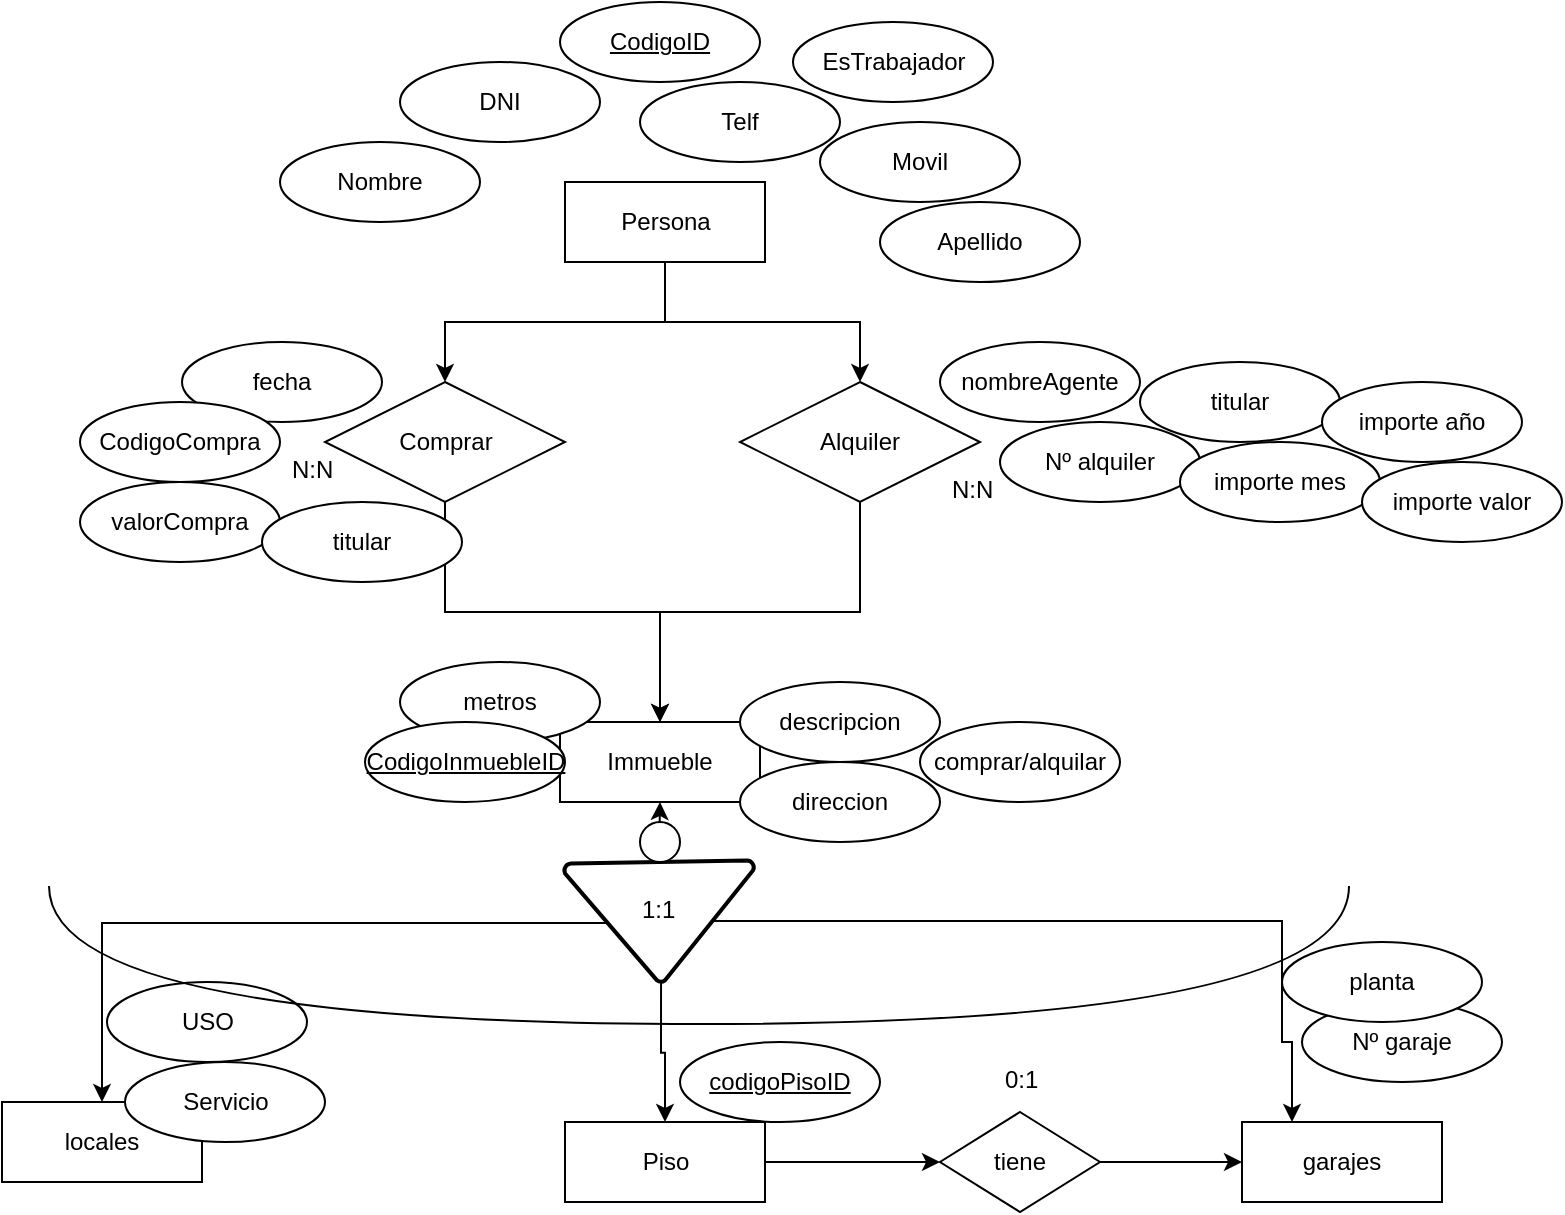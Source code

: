 <mxfile version="17.4.6" pages="2"><diagram name="E/R" id="wU0kgcZ7tEUHgP1Jd4eX"><mxGraphModel dx="1662" dy="752" grid="1" gridSize="10" guides="1" tooltips="1" connect="1" arrows="1" fold="1" page="1" pageScale="1" pageWidth="827" pageHeight="1169" math="0" shadow="0"><root><mxCell id="0"/><mxCell id="1" parent="0"/><mxCell id="kvZe3PUygsh2YsUJnFvL-2" value="Nombre" style="ellipse;whiteSpace=wrap;html=1;align=center;" vertex="1" parent="1"><mxGeometry x="239" y="560" width="100" height="40" as="geometry"/></mxCell><mxCell id="kvZe3PUygsh2YsUJnFvL-3" value="Movil" style="ellipse;whiteSpace=wrap;html=1;align=center;" vertex="1" parent="1"><mxGeometry x="509" y="550" width="100" height="40" as="geometry"/></mxCell><mxCell id="kvZe3PUygsh2YsUJnFvL-4" value="Telf" style="ellipse;whiteSpace=wrap;html=1;align=center;" vertex="1" parent="1"><mxGeometry x="419" y="530" width="100" height="40" as="geometry"/></mxCell><mxCell id="kvZe3PUygsh2YsUJnFvL-5" value="DNI" style="ellipse;whiteSpace=wrap;html=1;align=center;" vertex="1" parent="1"><mxGeometry x="299" y="520" width="100" height="40" as="geometry"/></mxCell><mxCell id="kvZe3PUygsh2YsUJnFvL-7" value="Apellido" style="ellipse;whiteSpace=wrap;html=1;align=center;" vertex="1" parent="1"><mxGeometry x="539" y="590" width="100" height="40" as="geometry"/></mxCell><mxCell id="kvZe3PUygsh2YsUJnFvL-37" style="edgeStyle=orthogonalEdgeStyle;rounded=0;orthogonalLoop=1;jettySize=auto;html=1;exitX=0.5;exitY=1;exitDx=0;exitDy=0;entryX=0.5;entryY=0;entryDx=0;entryDy=0;" edge="1" parent="1" source="kvZe3PUygsh2YsUJnFvL-16" target="kvZe3PUygsh2YsUJnFvL-39"><mxGeometry relative="1" as="geometry"><mxPoint x="414" y="585.0" as="targetPoint"/></mxGeometry></mxCell><mxCell id="kvZe3PUygsh2YsUJnFvL-48" style="edgeStyle=orthogonalEdgeStyle;rounded=0;orthogonalLoop=1;jettySize=auto;html=1;exitX=0.5;exitY=1;exitDx=0;exitDy=0;entryX=0.5;entryY=0;entryDx=0;entryDy=0;" edge="1" parent="1" source="kvZe3PUygsh2YsUJnFvL-16" target="kvZe3PUygsh2YsUJnFvL-47"><mxGeometry relative="1" as="geometry"/></mxCell><mxCell id="kvZe3PUygsh2YsUJnFvL-16" value="Persona" style="whiteSpace=wrap;html=1;align=center;" vertex="1" parent="1"><mxGeometry x="381.5" y="580" width="100" height="40" as="geometry"/></mxCell><mxCell id="kvZe3PUygsh2YsUJnFvL-17" style="edgeStyle=orthogonalEdgeStyle;rounded=0;orthogonalLoop=1;jettySize=auto;html=1;exitX=0.5;exitY=1;exitDx=0;exitDy=0;" edge="1" parent="1"><mxGeometry relative="1" as="geometry"><mxPoint x="414" y="625.0" as="sourcePoint"/><mxPoint x="414" y="625.0" as="targetPoint"/></mxGeometry></mxCell><mxCell id="kvZe3PUygsh2YsUJnFvL-19" value="CodigoID" style="ellipse;whiteSpace=wrap;html=1;align=center;fontStyle=4" vertex="1" parent="1"><mxGeometry x="379" y="490" width="100" height="40" as="geometry"/></mxCell><mxCell id="kvZe3PUygsh2YsUJnFvL-20" value="Immueble" style="whiteSpace=wrap;html=1;align=center;" vertex="1" parent="1"><mxGeometry x="379" y="850" width="100" height="40" as="geometry"/></mxCell><mxCell id="kvZe3PUygsh2YsUJnFvL-22" style="edgeStyle=orthogonalEdgeStyle;rounded=0;orthogonalLoop=1;jettySize=auto;html=1;exitX=0.5;exitY=1;exitDx=0;exitDy=0;exitPerimeter=0;entryX=0.5;entryY=1;entryDx=0;entryDy=0;" edge="1" parent="1" source="kvZe3PUygsh2YsUJnFvL-21" target="kvZe3PUygsh2YsUJnFvL-20"><mxGeometry relative="1" as="geometry"/></mxCell><mxCell id="kvZe3PUygsh2YsUJnFvL-23" style="edgeStyle=orthogonalEdgeStyle;rounded=0;orthogonalLoop=1;jettySize=auto;html=1;exitX=0.78;exitY=0.5;exitDx=0;exitDy=0;exitPerimeter=0;entryX=0.5;entryY=0;entryDx=0;entryDy=0;" edge="1" parent="1" source="kvZe3PUygsh2YsUJnFvL-21" target="kvZe3PUygsh2YsUJnFvL-27"><mxGeometry relative="1" as="geometry"><mxPoint x="150" y="1000" as="targetPoint"/><Array as="points"><mxPoint x="150" y="951"/></Array></mxGeometry></mxCell><mxCell id="kvZe3PUygsh2YsUJnFvL-24" style="edgeStyle=orthogonalEdgeStyle;rounded=0;orthogonalLoop=1;jettySize=auto;html=1;exitX=0.5;exitY=0;exitDx=0;exitDy=0;exitPerimeter=0;entryX=0.5;entryY=0;entryDx=0;entryDy=0;" edge="1" parent="1" source="kvZe3PUygsh2YsUJnFvL-21" target="kvZe3PUygsh2YsUJnFvL-26"><mxGeometry relative="1" as="geometry"><mxPoint x="430" y="1040" as="targetPoint"/></mxGeometry></mxCell><mxCell id="kvZe3PUygsh2YsUJnFvL-25" style="edgeStyle=orthogonalEdgeStyle;rounded=0;orthogonalLoop=1;jettySize=auto;html=1;exitX=0.22;exitY=0.5;exitDx=0;exitDy=0;exitPerimeter=0;entryX=0.25;entryY=0;entryDx=0;entryDy=0;" edge="1" parent="1" source="kvZe3PUygsh2YsUJnFvL-21" target="kvZe3PUygsh2YsUJnFvL-28"><mxGeometry relative="1" as="geometry"><mxPoint x="579.0" y="990" as="targetPoint"/><Array as="points"><mxPoint x="740" y="950"/><mxPoint x="740" y="1010"/></Array></mxGeometry></mxCell><mxCell id="kvZe3PUygsh2YsUJnFvL-21" value="" style="strokeWidth=2;html=1;shape=mxgraph.flowchart.extract_or_measurement;whiteSpace=wrap;rotation=-181;" vertex="1" parent="1"><mxGeometry x="381.5" y="920" width="95" height="60" as="geometry"/></mxCell><mxCell id="kvZe3PUygsh2YsUJnFvL-58" style="edgeStyle=orthogonalEdgeStyle;rounded=0;orthogonalLoop=1;jettySize=auto;html=1;exitX=1;exitY=0.5;exitDx=0;exitDy=0;entryX=0;entryY=0.5;entryDx=0;entryDy=0;" edge="1" parent="1" source="kvZe3PUygsh2YsUJnFvL-26" target="kvZe3PUygsh2YsUJnFvL-56"><mxGeometry relative="1" as="geometry"/></mxCell><mxCell id="kvZe3PUygsh2YsUJnFvL-26" value="Piso" style="whiteSpace=wrap;html=1;align=center;" vertex="1" parent="1"><mxGeometry x="381.5" y="1050" width="100" height="40" as="geometry"/></mxCell><mxCell id="kvZe3PUygsh2YsUJnFvL-27" value="locales" style="whiteSpace=wrap;html=1;align=center;" vertex="1" parent="1"><mxGeometry x="100" y="1040" width="100" height="40" as="geometry"/></mxCell><mxCell id="kvZe3PUygsh2YsUJnFvL-28" value="garajes" style="whiteSpace=wrap;html=1;align=center;" vertex="1" parent="1"><mxGeometry x="720" y="1050" width="100" height="40" as="geometry"/></mxCell><mxCell id="kvZe3PUygsh2YsUJnFvL-29" value="direccion" style="ellipse;whiteSpace=wrap;html=1;align=center;fontStyle=0;" vertex="1" parent="1"><mxGeometry x="469" y="870" width="100" height="40" as="geometry"/></mxCell><mxCell id="kvZe3PUygsh2YsUJnFvL-30" value="descripcion" style="ellipse;whiteSpace=wrap;html=1;align=center;fontStyle=0;" vertex="1" parent="1"><mxGeometry x="469" y="830" width="100" height="40" as="geometry"/></mxCell><mxCell id="kvZe3PUygsh2YsUJnFvL-31" value="metros" style="ellipse;whiteSpace=wrap;html=1;align=center;fontStyle=0;" vertex="1" parent="1"><mxGeometry x="299" y="820" width="100" height="40" as="geometry"/></mxCell><mxCell id="kvZe3PUygsh2YsUJnFvL-32" value="CodigoInmuebleID" style="ellipse;whiteSpace=wrap;html=1;align=center;fontStyle=4;" vertex="1" parent="1"><mxGeometry x="281.5" y="850" width="100" height="40" as="geometry"/></mxCell><mxCell id="kvZe3PUygsh2YsUJnFvL-34" value="codigoPisoID" style="ellipse;whiteSpace=wrap;html=1;align=center;fontStyle=4;" vertex="1" parent="1"><mxGeometry x="439" y="1010" width="100" height="40" as="geometry"/></mxCell><mxCell id="kvZe3PUygsh2YsUJnFvL-41" style="edgeStyle=orthogonalEdgeStyle;rounded=0;orthogonalLoop=1;jettySize=auto;html=1;exitX=0.5;exitY=1;exitDx=0;exitDy=0;" edge="1" parent="1" source="kvZe3PUygsh2YsUJnFvL-39" target="kvZe3PUygsh2YsUJnFvL-20"><mxGeometry relative="1" as="geometry"/></mxCell><mxCell id="kvZe3PUygsh2YsUJnFvL-39" value="Comprar" style="shape=rhombus;perimeter=rhombusPerimeter;whiteSpace=wrap;html=1;align=center;" vertex="1" parent="1"><mxGeometry x="261.5" y="680" width="120" height="60" as="geometry"/></mxCell><mxCell id="kvZe3PUygsh2YsUJnFvL-42" value="EsTrabajador" style="ellipse;whiteSpace=wrap;html=1;align=center;" vertex="1" parent="1"><mxGeometry x="495.5" y="500" width="100" height="40" as="geometry"/></mxCell><mxCell id="kvZe3PUygsh2YsUJnFvL-43" value="N:N" style="text;strokeColor=none;fillColor=none;spacingLeft=4;spacingRight=4;overflow=hidden;rotatable=0;points=[[0,0.5],[1,0.5]];portConstraint=eastwest;fontSize=12;" vertex="1" parent="1"><mxGeometry x="239" y="710" width="40" height="30" as="geometry"/></mxCell><mxCell id="kvZe3PUygsh2YsUJnFvL-49" style="edgeStyle=orthogonalEdgeStyle;rounded=0;orthogonalLoop=1;jettySize=auto;html=1;exitX=0.5;exitY=1;exitDx=0;exitDy=0;entryX=0.5;entryY=0;entryDx=0;entryDy=0;" edge="1" parent="1" source="kvZe3PUygsh2YsUJnFvL-47" target="kvZe3PUygsh2YsUJnFvL-20"><mxGeometry relative="1" as="geometry"/></mxCell><mxCell id="kvZe3PUygsh2YsUJnFvL-47" value="Alquiler" style="shape=rhombus;perimeter=rhombusPerimeter;whiteSpace=wrap;html=1;align=center;" vertex="1" parent="1"><mxGeometry x="469" y="680" width="120" height="60" as="geometry"/></mxCell><mxCell id="kvZe3PUygsh2YsUJnFvL-50" value="fecha" style="ellipse;whiteSpace=wrap;html=1;align=center;" vertex="1" parent="1"><mxGeometry x="190" y="660" width="100" height="40" as="geometry"/></mxCell><mxCell id="kvZe3PUygsh2YsUJnFvL-51" value="CodigoCompra" style="ellipse;whiteSpace=wrap;html=1;align=center;" vertex="1" parent="1"><mxGeometry x="139" y="690" width="100" height="40" as="geometry"/></mxCell><mxCell id="kvZe3PUygsh2YsUJnFvL-52" value="Servicio" style="ellipse;whiteSpace=wrap;html=1;align=center;fontStyle=0;" vertex="1" parent="1"><mxGeometry x="161.5" y="1020" width="100" height="40" as="geometry"/></mxCell><mxCell id="kvZe3PUygsh2YsUJnFvL-53" value="USO" style="ellipse;whiteSpace=wrap;html=1;align=center;fontStyle=0;" vertex="1" parent="1"><mxGeometry x="152.5" y="980" width="100" height="40" as="geometry"/></mxCell><mxCell id="kvZe3PUygsh2YsUJnFvL-54" value="Nº garaje" style="ellipse;whiteSpace=wrap;html=1;align=center;fontStyle=0;" vertex="1" parent="1"><mxGeometry x="750" y="990" width="100" height="40" as="geometry"/></mxCell><mxCell id="kvZe3PUygsh2YsUJnFvL-55" value="planta" style="ellipse;whiteSpace=wrap;html=1;align=center;fontStyle=0;" vertex="1" parent="1"><mxGeometry x="740" y="960" width="100" height="40" as="geometry"/></mxCell><mxCell id="kvZe3PUygsh2YsUJnFvL-57" style="edgeStyle=orthogonalEdgeStyle;rounded=0;orthogonalLoop=1;jettySize=auto;html=1;exitX=1;exitY=0.5;exitDx=0;exitDy=0;entryX=0;entryY=0.5;entryDx=0;entryDy=0;" edge="1" parent="1" source="kvZe3PUygsh2YsUJnFvL-56" target="kvZe3PUygsh2YsUJnFvL-28"><mxGeometry relative="1" as="geometry"/></mxCell><mxCell id="kvZe3PUygsh2YsUJnFvL-56" value="tiene" style="shape=rhombus;perimeter=rhombusPerimeter;whiteSpace=wrap;html=1;align=center;" vertex="1" parent="1"><mxGeometry x="569" y="1045" width="80" height="50" as="geometry"/></mxCell><mxCell id="kvZe3PUygsh2YsUJnFvL-59" value="0:1" style="text;strokeColor=none;fillColor=none;spacingLeft=4;spacingRight=4;overflow=hidden;rotatable=0;points=[[0,0.5],[1,0.5]];portConstraint=eastwest;fontSize=12;" vertex="1" parent="1"><mxGeometry x="595.5" y="1015" width="40" height="30" as="geometry"/></mxCell><mxCell id="kvZe3PUygsh2YsUJnFvL-60" value="comprar/alquilar" style="ellipse;whiteSpace=wrap;html=1;align=center;fontStyle=0;" vertex="1" parent="1"><mxGeometry x="559" y="850" width="100" height="40" as="geometry"/></mxCell><mxCell id="kvZe3PUygsh2YsUJnFvL-61" value="" style="verticalLabelPosition=bottom;verticalAlign=top;html=1;shape=mxgraph.flowchart.on-page_reference;" vertex="1" parent="1"><mxGeometry x="419" y="900" width="20" height="20" as="geometry"/></mxCell><mxCell id="kvZe3PUygsh2YsUJnFvL-62" value="valorCompra" style="ellipse;whiteSpace=wrap;html=1;align=center;" vertex="1" parent="1"><mxGeometry x="139" y="730" width="100" height="40" as="geometry"/></mxCell><mxCell id="kvZe3PUygsh2YsUJnFvL-63" value="titular" style="ellipse;whiteSpace=wrap;html=1;align=center;" vertex="1" parent="1"><mxGeometry x="230" y="740" width="100" height="40" as="geometry"/></mxCell><mxCell id="kvZe3PUygsh2YsUJnFvL-65" value="nombreAgente" style="ellipse;whiteSpace=wrap;html=1;align=center;" vertex="1" parent="1"><mxGeometry x="569" y="660" width="100" height="40" as="geometry"/></mxCell><mxCell id="kvZe3PUygsh2YsUJnFvL-68" value="N:N" style="text;strokeColor=none;fillColor=none;spacingLeft=4;spacingRight=4;overflow=hidden;rotatable=0;points=[[0,0.5],[1,0.5]];portConstraint=eastwest;fontSize=12;" vertex="1" parent="1"><mxGeometry x="569" y="720" width="40" height="30" as="geometry"/></mxCell><mxCell id="kvZe3PUygsh2YsUJnFvL-69" value="Nº alquiler" style="ellipse;whiteSpace=wrap;html=1;align=center;" vertex="1" parent="1"><mxGeometry x="599" y="700" width="100" height="40" as="geometry"/></mxCell><mxCell id="kvZe3PUygsh2YsUJnFvL-70" value="titular" style="ellipse;whiteSpace=wrap;html=1;align=center;" vertex="1" parent="1"><mxGeometry x="669" y="670" width="100" height="40" as="geometry"/></mxCell><mxCell id="kvZe3PUygsh2YsUJnFvL-72" value="importe mes" style="ellipse;whiteSpace=wrap;html=1;align=center;" vertex="1" parent="1"><mxGeometry x="689" y="710" width="100" height="40" as="geometry"/></mxCell><mxCell id="kvZe3PUygsh2YsUJnFvL-73" value="importe año" style="ellipse;whiteSpace=wrap;html=1;align=center;" vertex="1" parent="1"><mxGeometry x="760" y="680" width="100" height="40" as="geometry"/></mxCell><mxCell id="kvZe3PUygsh2YsUJnFvL-74" value="importe valor" style="ellipse;whiteSpace=wrap;html=1;align=center;" vertex="1" parent="1"><mxGeometry x="780" y="720" width="100" height="40" as="geometry"/></mxCell><mxCell id="kvZe3PUygsh2YsUJnFvL-75" value="1:1" style="text;strokeColor=none;fillColor=none;spacingLeft=4;spacingRight=4;overflow=hidden;rotatable=0;points=[[0,0.5],[1,0.5]];portConstraint=eastwest;fontSize=12;" vertex="1" parent="1"><mxGeometry x="414" y="930" width="40" height="30" as="geometry"/></mxCell><mxCell id="kvZe3PUygsh2YsUJnFvL-76" value="" style="shape=requiredInterface;html=1;verticalLabelPosition=bottom;sketch=0;rotation=90;" vertex="1" parent="1"><mxGeometry x="414" y="641.5" width="69" height="650" as="geometry"/></mxCell></root></mxGraphModel></diagram><diagram name="ModeloRelacional" id="KtgxaPQ9tpkcJG6R0xtg"><mxGraphModel dx="670" dy="644" grid="1" gridSize="10" guides="1" tooltips="1" connect="1" arrows="1" fold="1" page="1" pageScale="1" pageWidth="827" pageHeight="1169" math="0" shadow="0"><root><mxCell id="0"/><mxCell id="1" parent="0"/><mxCell id="AiVe3GwR-fbmaWjFQ4av-2" value="Asignatura" style="swimlane;childLayout=stackLayout;horizontal=1;startSize=30;horizontalStack=0;rounded=1;fontSize=14;fontStyle=0;strokeWidth=2;resizeParent=0;resizeLast=1;shadow=0;dashed=0;align=center;" parent="1" vertex="1"><mxGeometry x="570" y="170" width="230" height="280" as="geometry"/></mxCell><mxCell id="wP8twqT7Po94-AbRVG6q-2" value="" style="shape=table;startSize=0;container=1;collapsible=1;childLayout=tableLayout;fixedRows=1;rowLines=0;fontStyle=0;align=center;resizeLast=1;strokeColor=none;fillColor=none;collapsible=0;" parent="AiVe3GwR-fbmaWjFQ4av-2" vertex="1"><mxGeometry y="30" width="230" height="30" as="geometry"/></mxCell><mxCell id="wP8twqT7Po94-AbRVG6q-3" value="" style="shape=tableRow;horizontal=0;startSize=0;swimlaneHead=0;swimlaneBody=0;fillColor=none;collapsible=0;dropTarget=0;points=[[0,0.5],[1,0.5]];portConstraint=eastwest;top=0;left=0;right=0;bottom=0;" parent="wP8twqT7Po94-AbRVG6q-2" vertex="1"><mxGeometry width="230" height="30" as="geometry"/></mxCell><mxCell id="wP8twqT7Po94-AbRVG6q-4" value="" style="shape=partialRectangle;connectable=0;fillColor=none;top=0;left=0;bottom=0;right=0;editable=1;overflow=hidden;" parent="wP8twqT7Po94-AbRVG6q-3" vertex="1"><mxGeometry width="30" height="30" as="geometry"><mxRectangle width="30" height="30" as="alternateBounds"/></mxGeometry></mxCell><mxCell id="wP8twqT7Po94-AbRVG6q-5" value="PK CodigoInternoAsignatura" style="shape=partialRectangle;connectable=0;fillColor=none;top=0;left=0;bottom=0;right=0;align=left;spacingLeft=6;overflow=hidden;fontStyle=4" parent="wP8twqT7Po94-AbRVG6q-3" vertex="1"><mxGeometry x="30" width="200" height="30" as="geometry"><mxRectangle width="200" height="30" as="alternateBounds"/></mxGeometry></mxCell><mxCell id="wP8twqT7Po94-AbRVG6q-6" value="" style="shape=table;startSize=0;container=1;collapsible=1;childLayout=tableLayout;fixedRows=1;rowLines=0;fontStyle=0;align=center;resizeLast=1;strokeColor=none;fillColor=none;collapsible=0;" parent="AiVe3GwR-fbmaWjFQ4av-2" vertex="1"><mxGeometry y="60" width="230" height="30" as="geometry"/></mxCell><mxCell id="wP8twqT7Po94-AbRVG6q-7" value="" style="shape=tableRow;horizontal=0;startSize=0;swimlaneHead=0;swimlaneBody=0;fillColor=none;collapsible=0;dropTarget=0;points=[[0,0.5],[1,0.5]];portConstraint=eastwest;top=0;left=0;right=0;bottom=0;" parent="wP8twqT7Po94-AbRVG6q-6" vertex="1"><mxGeometry width="230" height="30" as="geometry"/></mxCell><mxCell id="wP8twqT7Po94-AbRVG6q-8" value="" style="shape=partialRectangle;connectable=0;fillColor=none;top=0;left=0;bottom=0;right=0;editable=1;overflow=hidden;" parent="wP8twqT7Po94-AbRVG6q-7" vertex="1"><mxGeometry width="30" height="30" as="geometry"><mxRectangle width="30" height="30" as="alternateBounds"/></mxGeometry></mxCell><mxCell id="wP8twqT7Po94-AbRVG6q-9" value="FK NombreAsignaturaNecesaria" style="shape=partialRectangle;connectable=0;fillColor=none;top=0;left=0;bottom=0;right=0;align=left;spacingLeft=6;overflow=hidden;" parent="wP8twqT7Po94-AbRVG6q-7" vertex="1"><mxGeometry x="30" width="200" height="30" as="geometry"><mxRectangle width="200" height="30" as="alternateBounds"/></mxGeometry></mxCell><mxCell id="wP8twqT7Po94-AbRVG6q-22" value="" style="shape=table;startSize=0;container=1;collapsible=1;childLayout=tableLayout;fixedRows=1;rowLines=0;fontStyle=0;align=center;resizeLast=1;strokeColor=none;fillColor=none;collapsible=0;" parent="AiVe3GwR-fbmaWjFQ4av-2" vertex="1"><mxGeometry y="90" width="230" height="60" as="geometry"/></mxCell><mxCell id="wP8twqT7Po94-AbRVG6q-55" value="" style="shape=tableRow;horizontal=0;startSize=0;swimlaneHead=0;swimlaneBody=0;fillColor=none;collapsible=0;dropTarget=0;points=[[0,0.5],[1,0.5]];portConstraint=eastwest;top=0;left=0;right=0;bottom=0;" parent="wP8twqT7Po94-AbRVG6q-22" vertex="1"><mxGeometry width="230" height="30" as="geometry"/></mxCell><mxCell id="wP8twqT7Po94-AbRVG6q-56" value="" style="shape=partialRectangle;connectable=0;fillColor=none;top=0;left=0;bottom=0;right=0;editable=1;overflow=hidden;" parent="wP8twqT7Po94-AbRVG6q-55" vertex="1"><mxGeometry width="30" height="30" as="geometry"><mxRectangle width="30" height="30" as="alternateBounds"/></mxGeometry></mxCell><mxCell id="wP8twqT7Po94-AbRVG6q-57" value="FKCodigoInternoCurso" style="shape=partialRectangle;connectable=0;fillColor=none;top=0;left=0;bottom=0;right=0;align=left;spacingLeft=6;overflow=hidden;" parent="wP8twqT7Po94-AbRVG6q-55" vertex="1"><mxGeometry x="30" width="200" height="30" as="geometry"><mxRectangle width="200" height="30" as="alternateBounds"/></mxGeometry></mxCell><mxCell id="wP8twqT7Po94-AbRVG6q-23" value="" style="shape=tableRow;horizontal=0;startSize=0;swimlaneHead=0;swimlaneBody=0;fillColor=none;collapsible=0;dropTarget=0;points=[[0,0.5],[1,0.5]];portConstraint=eastwest;top=0;left=0;right=0;bottom=0;" parent="wP8twqT7Po94-AbRVG6q-22" vertex="1"><mxGeometry y="30" width="230" height="30" as="geometry"/></mxCell><mxCell id="wP8twqT7Po94-AbRVG6q-24" value="" style="shape=partialRectangle;connectable=0;fillColor=none;top=0;left=0;bottom=0;right=0;editable=1;overflow=hidden;" parent="wP8twqT7Po94-AbRVG6q-23" vertex="1"><mxGeometry width="30" height="30" as="geometry"><mxRectangle width="30" height="30" as="alternateBounds"/></mxGeometry></mxCell><mxCell id="wP8twqT7Po94-AbRVG6q-25" value="NOmbre" style="shape=partialRectangle;connectable=0;fillColor=none;top=0;left=0;bottom=0;right=0;align=left;spacingLeft=6;overflow=hidden;" parent="wP8twqT7Po94-AbRVG6q-23" vertex="1"><mxGeometry x="30" width="200" height="30" as="geometry"><mxRectangle width="200" height="30" as="alternateBounds"/></mxGeometry></mxCell><mxCell id="wP8twqT7Po94-AbRVG6q-18" value="" style="shape=table;startSize=0;container=1;collapsible=1;childLayout=tableLayout;fixedRows=1;rowLines=0;fontStyle=0;align=center;resizeLast=1;strokeColor=none;fillColor=none;collapsible=0;" parent="AiVe3GwR-fbmaWjFQ4av-2" vertex="1"><mxGeometry y="150" width="230" height="30" as="geometry"/></mxCell><mxCell id="wP8twqT7Po94-AbRVG6q-19" value="" style="shape=tableRow;horizontal=0;startSize=0;swimlaneHead=0;swimlaneBody=0;fillColor=none;collapsible=0;dropTarget=0;points=[[0,0.5],[1,0.5]];portConstraint=eastwest;top=0;left=0;right=0;bottom=0;" parent="wP8twqT7Po94-AbRVG6q-18" vertex="1"><mxGeometry width="230" height="30" as="geometry"/></mxCell><mxCell id="wP8twqT7Po94-AbRVG6q-20" value="" style="shape=partialRectangle;connectable=0;fillColor=none;top=0;left=0;bottom=0;right=0;editable=1;overflow=hidden;" parent="wP8twqT7Po94-AbRVG6q-19" vertex="1"><mxGeometry width="30" height="30" as="geometry"><mxRectangle width="30" height="30" as="alternateBounds"/></mxGeometry></mxCell><mxCell id="wP8twqT7Po94-AbRVG6q-21" value="Notas" style="shape=partialRectangle;connectable=0;fillColor=none;top=0;left=0;bottom=0;right=0;align=left;spacingLeft=6;overflow=hidden;" parent="wP8twqT7Po94-AbRVG6q-19" vertex="1"><mxGeometry x="30" width="200" height="30" as="geometry"><mxRectangle width="200" height="30" as="alternateBounds"/></mxGeometry></mxCell><mxCell id="wP8twqT7Po94-AbRVG6q-14" value="" style="shape=table;startSize=0;container=1;collapsible=1;childLayout=tableLayout;fixedRows=1;rowLines=0;fontStyle=0;align=center;resizeLast=1;strokeColor=none;fillColor=none;collapsible=0;" parent="AiVe3GwR-fbmaWjFQ4av-2" vertex="1"><mxGeometry y="180" width="230" height="30" as="geometry"/></mxCell><mxCell id="wP8twqT7Po94-AbRVG6q-15" value="" style="shape=tableRow;horizontal=0;startSize=0;swimlaneHead=0;swimlaneBody=0;fillColor=none;collapsible=0;dropTarget=0;points=[[0,0.5],[1,0.5]];portConstraint=eastwest;top=0;left=0;right=0;bottom=0;" parent="wP8twqT7Po94-AbRVG6q-14" vertex="1"><mxGeometry width="230" height="30" as="geometry"/></mxCell><mxCell id="wP8twqT7Po94-AbRVG6q-16" value="" style="shape=partialRectangle;connectable=0;fillColor=none;top=0;left=0;bottom=0;right=0;editable=1;overflow=hidden;" parent="wP8twqT7Po94-AbRVG6q-15" vertex="1"><mxGeometry width="30" height="30" as="geometry"><mxRectangle width="30" height="30" as="alternateBounds"/></mxGeometry></mxCell><mxCell id="wP8twqT7Po94-AbRVG6q-17" value="Codigo Europeo" style="shape=partialRectangle;connectable=0;fillColor=none;top=0;left=0;bottom=0;right=0;align=left;spacingLeft=6;overflow=hidden;" parent="wP8twqT7Po94-AbRVG6q-15" vertex="1"><mxGeometry x="30" width="200" height="30" as="geometry"><mxRectangle width="200" height="30" as="alternateBounds"/></mxGeometry></mxCell><mxCell id="wP8twqT7Po94-AbRVG6q-10" value="" style="shape=table;startSize=0;container=1;collapsible=1;childLayout=tableLayout;fixedRows=1;rowLines=0;fontStyle=0;align=center;resizeLast=1;strokeColor=none;fillColor=none;collapsible=0;" parent="AiVe3GwR-fbmaWjFQ4av-2" vertex="1"><mxGeometry y="210" width="230" height="70" as="geometry"/></mxCell><mxCell id="wP8twqT7Po94-AbRVG6q-11" value="" style="shape=tableRow;horizontal=0;startSize=0;swimlaneHead=0;swimlaneBody=0;fillColor=none;collapsible=0;dropTarget=0;points=[[0,0.5],[1,0.5]];portConstraint=eastwest;top=0;left=0;right=0;bottom=0;" parent="wP8twqT7Po94-AbRVG6q-10" vertex="1"><mxGeometry width="230" height="30" as="geometry"/></mxCell><mxCell id="wP8twqT7Po94-AbRVG6q-12" value="" style="shape=partialRectangle;connectable=0;fillColor=none;top=0;left=0;bottom=0;right=0;editable=1;overflow=hidden;" parent="wP8twqT7Po94-AbRVG6q-11" vertex="1"><mxGeometry width="30" height="30" as="geometry"><mxRectangle width="30" height="30" as="alternateBounds"/></mxGeometry></mxCell><mxCell id="wP8twqT7Po94-AbRVG6q-13" value="TieneAcceso" style="shape=partialRectangle;connectable=0;fillColor=none;top=0;left=0;bottom=0;right=0;align=left;spacingLeft=6;overflow=hidden;" parent="wP8twqT7Po94-AbRVG6q-11" vertex="1"><mxGeometry x="30" width="200" height="30" as="geometry"><mxRectangle width="200" height="30" as="alternateBounds"/></mxGeometry></mxCell><mxCell id="wP8twqT7Po94-AbRVG6q-127" value="" style="shape=tableRow;horizontal=0;startSize=0;swimlaneHead=0;swimlaneBody=0;fillColor=none;collapsible=0;dropTarget=0;points=[[0,0.5],[1,0.5]];portConstraint=eastwest;top=0;left=0;right=0;bottom=0;" parent="wP8twqT7Po94-AbRVG6q-10" vertex="1"><mxGeometry y="30" width="230" height="30" as="geometry"/></mxCell><mxCell id="wP8twqT7Po94-AbRVG6q-128" value="" style="shape=partialRectangle;connectable=0;fillColor=none;top=0;left=0;bottom=0;right=0;editable=1;overflow=hidden;" parent="wP8twqT7Po94-AbRVG6q-127" vertex="1"><mxGeometry width="30" height="30" as="geometry"><mxRectangle width="30" height="30" as="alternateBounds"/></mxGeometry></mxCell><mxCell id="wP8twqT7Po94-AbRVG6q-129" value="FK Profesor" style="shape=partialRectangle;connectable=0;fillColor=none;top=0;left=0;bottom=0;right=0;align=left;spacingLeft=6;overflow=hidden;" parent="wP8twqT7Po94-AbRVG6q-127" vertex="1"><mxGeometry x="30" width="200" height="30" as="geometry"><mxRectangle width="200" height="30" as="alternateBounds"/></mxGeometry></mxCell><mxCell id="wP8twqT7Po94-AbRVG6q-26" value="CiclosFormativos" style="swimlane;childLayout=stackLayout;horizontal=1;startSize=30;horizontalStack=0;rounded=1;fontSize=14;fontStyle=0;strokeWidth=2;resizeParent=0;resizeLast=1;shadow=0;dashed=0;align=center;" parent="1" vertex="1"><mxGeometry x="30" y="170" width="220" height="130" as="geometry"/></mxCell><mxCell id="wP8twqT7Po94-AbRVG6q-28" value="" style="shape=table;startSize=0;container=1;collapsible=1;childLayout=tableLayout;fixedRows=1;rowLines=0;fontStyle=0;align=center;resizeLast=1;strokeColor=none;fillColor=none;collapsible=0;" parent="wP8twqT7Po94-AbRVG6q-26" vertex="1"><mxGeometry y="30" width="220" height="100" as="geometry"/></mxCell><mxCell id="wP8twqT7Po94-AbRVG6q-29" value="" style="shape=tableRow;horizontal=0;startSize=0;swimlaneHead=0;swimlaneBody=0;fillColor=none;collapsible=0;dropTarget=0;points=[[0,0.5],[1,0.5]];portConstraint=eastwest;top=0;left=0;right=0;bottom=0;" parent="wP8twqT7Po94-AbRVG6q-28" vertex="1"><mxGeometry width="220" height="30" as="geometry"/></mxCell><mxCell id="wP8twqT7Po94-AbRVG6q-30" value="" style="shape=partialRectangle;connectable=0;fillColor=none;top=0;left=0;bottom=0;right=0;editable=1;overflow=hidden;" parent="wP8twqT7Po94-AbRVG6q-29" vertex="1"><mxGeometry width="30" height="30" as="geometry"><mxRectangle width="30" height="30" as="alternateBounds"/></mxGeometry></mxCell><mxCell id="wP8twqT7Po94-AbRVG6q-31" value="PK CodigoInternoCiclosFor." style="shape=partialRectangle;connectable=0;fillColor=none;top=0;left=0;bottom=0;right=0;align=left;spacingLeft=6;overflow=hidden;fontStyle=4" parent="wP8twqT7Po94-AbRVG6q-29" vertex="1"><mxGeometry x="30" width="190" height="30" as="geometry"><mxRectangle width="190" height="30" as="alternateBounds"/></mxGeometry></mxCell><mxCell id="wP8twqT7Po94-AbRVG6q-37" value="" style="shape=tableRow;horizontal=0;startSize=0;swimlaneHead=0;swimlaneBody=0;fillColor=none;collapsible=0;dropTarget=0;points=[[0,0.5],[1,0.5]];portConstraint=eastwest;top=0;left=0;right=0;bottom=0;" parent="wP8twqT7Po94-AbRVG6q-28" vertex="1"><mxGeometry y="30" width="220" height="30" as="geometry"/></mxCell><mxCell id="wP8twqT7Po94-AbRVG6q-38" value="" style="shape=partialRectangle;connectable=0;fillColor=none;top=0;left=0;bottom=0;right=0;editable=1;overflow=hidden;" parent="wP8twqT7Po94-AbRVG6q-37" vertex="1"><mxGeometry width="30" height="30" as="geometry"><mxRectangle width="30" height="30" as="alternateBounds"/></mxGeometry></mxCell><mxCell id="wP8twqT7Po94-AbRVG6q-39" value="Tipo" style="shape=partialRectangle;connectable=0;fillColor=none;top=0;left=0;bottom=0;right=0;align=left;spacingLeft=6;overflow=hidden;" parent="wP8twqT7Po94-AbRVG6q-37" vertex="1"><mxGeometry x="30" width="190" height="30" as="geometry"><mxRectangle width="190" height="30" as="alternateBounds"/></mxGeometry></mxCell><mxCell id="wP8twqT7Po94-AbRVG6q-33" value="" style="shape=tableRow;horizontal=0;startSize=0;swimlaneHead=0;swimlaneBody=0;fillColor=none;collapsible=0;dropTarget=0;points=[[0,0.5],[1,0.5]];portConstraint=eastwest;top=0;left=0;right=0;bottom=0;" parent="wP8twqT7Po94-AbRVG6q-28" vertex="1"><mxGeometry y="60" width="220" height="20" as="geometry"/></mxCell><mxCell id="wP8twqT7Po94-AbRVG6q-34" value="" style="shape=partialRectangle;connectable=0;fillColor=none;top=0;left=0;bottom=0;right=0;editable=1;overflow=hidden;" parent="wP8twqT7Po94-AbRVG6q-33" vertex="1"><mxGeometry width="30" height="20" as="geometry"><mxRectangle width="30" height="20" as="alternateBounds"/></mxGeometry></mxCell><mxCell id="wP8twqT7Po94-AbRVG6q-35" value="Nombre" style="shape=partialRectangle;connectable=0;fillColor=none;top=0;left=0;bottom=0;right=0;align=left;spacingLeft=6;overflow=hidden;" parent="wP8twqT7Po94-AbRVG6q-33" vertex="1"><mxGeometry x="30" width="190" height="20" as="geometry"><mxRectangle width="190" height="20" as="alternateBounds"/></mxGeometry></mxCell><mxCell id="wP8twqT7Po94-AbRVG6q-40" value="Curso" style="swimlane;childLayout=stackLayout;horizontal=1;startSize=30;horizontalStack=0;rounded=1;fontSize=14;fontStyle=0;strokeWidth=2;resizeParent=0;resizeLast=1;shadow=0;dashed=0;align=center;" parent="1" vertex="1"><mxGeometry x="340" y="170" width="200" height="160" as="geometry"/></mxCell><mxCell id="wP8twqT7Po94-AbRVG6q-43" value="" style="shape=table;startSize=0;container=1;collapsible=1;childLayout=tableLayout;fixedRows=1;rowLines=0;fontStyle=0;align=center;resizeLast=1;strokeColor=none;fillColor=none;collapsible=0;" parent="wP8twqT7Po94-AbRVG6q-40" vertex="1"><mxGeometry y="30" width="200" height="130" as="geometry"/></mxCell><mxCell id="wP8twqT7Po94-AbRVG6q-44" value="" style="shape=tableRow;horizontal=0;startSize=0;swimlaneHead=0;swimlaneBody=0;fillColor=none;collapsible=0;dropTarget=0;points=[[0,0.5],[1,0.5]];portConstraint=eastwest;top=0;left=0;right=0;bottom=0;" parent="wP8twqT7Po94-AbRVG6q-43" vertex="1"><mxGeometry width="200" height="30" as="geometry"/></mxCell><mxCell id="wP8twqT7Po94-AbRVG6q-45" value="" style="shape=partialRectangle;connectable=0;fillColor=none;top=0;left=0;bottom=0;right=0;editable=1;overflow=hidden;" parent="wP8twqT7Po94-AbRVG6q-44" vertex="1"><mxGeometry width="30" height="30" as="geometry"><mxRectangle width="30" height="30" as="alternateBounds"/></mxGeometry></mxCell><mxCell id="wP8twqT7Po94-AbRVG6q-46" value="PK CodigoInternoCurso" style="shape=partialRectangle;connectable=0;fillColor=none;top=0;left=0;bottom=0;right=0;align=left;spacingLeft=6;overflow=hidden;fontStyle=4" parent="wP8twqT7Po94-AbRVG6q-44" vertex="1"><mxGeometry x="30" width="170" height="30" as="geometry"><mxRectangle width="170" height="30" as="alternateBounds"/></mxGeometry></mxCell><mxCell id="wP8twqT7Po94-AbRVG6q-48" value="" style="shape=tableRow;horizontal=0;startSize=0;swimlaneHead=0;swimlaneBody=0;fillColor=none;collapsible=0;dropTarget=0;points=[[0,0.5],[1,0.5]];portConstraint=eastwest;top=0;left=0;right=0;bottom=0;" parent="wP8twqT7Po94-AbRVG6q-43" vertex="1"><mxGeometry y="30" width="200" height="30" as="geometry"/></mxCell><mxCell id="wP8twqT7Po94-AbRVG6q-49" value="" style="shape=partialRectangle;connectable=0;fillColor=none;top=0;left=0;bottom=0;right=0;editable=1;overflow=hidden;" parent="wP8twqT7Po94-AbRVG6q-48" vertex="1"><mxGeometry width="30" height="30" as="geometry"><mxRectangle width="30" height="30" as="alternateBounds"/></mxGeometry></mxCell><mxCell id="wP8twqT7Po94-AbRVG6q-50" value="nombre" style="shape=partialRectangle;connectable=0;fillColor=none;top=0;left=0;bottom=0;right=0;align=left;spacingLeft=6;overflow=hidden;" parent="wP8twqT7Po94-AbRVG6q-48" vertex="1"><mxGeometry x="30" width="170" height="30" as="geometry"><mxRectangle width="170" height="30" as="alternateBounds"/></mxGeometry></mxCell><mxCell id="wP8twqT7Po94-AbRVG6q-52" value="" style="shape=tableRow;horizontal=0;startSize=0;swimlaneHead=0;swimlaneBody=0;fillColor=none;collapsible=0;dropTarget=0;points=[[0,0.5],[1,0.5]];portConstraint=eastwest;top=0;left=0;right=0;bottom=0;" parent="wP8twqT7Po94-AbRVG6q-43" vertex="1"><mxGeometry y="60" width="200" height="30" as="geometry"/></mxCell><mxCell id="wP8twqT7Po94-AbRVG6q-53" value="" style="shape=partialRectangle;connectable=0;fillColor=none;top=0;left=0;bottom=0;right=0;editable=1;overflow=hidden;" parent="wP8twqT7Po94-AbRVG6q-52" vertex="1"><mxGeometry width="30" height="30" as="geometry"><mxRectangle width="30" height="30" as="alternateBounds"/></mxGeometry></mxCell><mxCell id="wP8twqT7Po94-AbRVG6q-54" value="FK CodigoInternoCiclosFor." style="shape=partialRectangle;connectable=0;fillColor=none;top=0;left=0;bottom=0;right=0;align=left;spacingLeft=6;overflow=hidden;" parent="wP8twqT7Po94-AbRVG6q-52" vertex="1"><mxGeometry x="30" width="170" height="30" as="geometry"><mxRectangle width="170" height="30" as="alternateBounds"/></mxGeometry></mxCell><mxCell id="wP8twqT7Po94-AbRVG6q-131" value="" style="shape=tableRow;horizontal=0;startSize=0;swimlaneHead=0;swimlaneBody=0;fillColor=none;collapsible=0;dropTarget=0;points=[[0,0.5],[1,0.5]];portConstraint=eastwest;top=0;left=0;right=0;bottom=0;" parent="wP8twqT7Po94-AbRVG6q-43" vertex="1"><mxGeometry y="90" width="200" height="30" as="geometry"/></mxCell><mxCell id="wP8twqT7Po94-AbRVG6q-132" value="" style="shape=partialRectangle;connectable=0;fillColor=none;top=0;left=0;bottom=0;right=0;editable=1;overflow=hidden;" parent="wP8twqT7Po94-AbRVG6q-131" vertex="1"><mxGeometry width="30" height="30" as="geometry"><mxRectangle width="30" height="30" as="alternateBounds"/></mxGeometry></mxCell><mxCell id="wP8twqT7Po94-AbRVG6q-133" value="FK CodigoInternoProfesor" style="shape=partialRectangle;connectable=0;fillColor=none;top=0;left=0;bottom=0;right=0;align=left;spacingLeft=6;overflow=hidden;" parent="wP8twqT7Po94-AbRVG6q-131" vertex="1"><mxGeometry x="30" width="170" height="30" as="geometry"><mxRectangle width="170" height="30" as="alternateBounds"/></mxGeometry></mxCell><mxCell id="wP8twqT7Po94-AbRVG6q-58" value="Profesor" style="swimlane;childLayout=stackLayout;horizontal=1;startSize=30;horizontalStack=0;rounded=1;fontSize=14;fontStyle=0;strokeWidth=2;resizeParent=0;resizeLast=1;shadow=0;dashed=0;align=center;" parent="1" vertex="1"><mxGeometry x="30" y="330" width="280" height="470" as="geometry"/></mxCell><mxCell id="wP8twqT7Po94-AbRVG6q-78" value="" style="shape=table;startSize=0;container=1;collapsible=1;childLayout=tableLayout;fixedRows=1;rowLines=0;fontStyle=0;align=center;resizeLast=1;strokeColor=none;fillColor=none;collapsible=0;" parent="wP8twqT7Po94-AbRVG6q-58" vertex="1"><mxGeometry y="30" width="280" height="440" as="geometry"/></mxCell><mxCell id="wP8twqT7Po94-AbRVG6q-79" value="" style="shape=tableRow;horizontal=0;startSize=0;swimlaneHead=0;swimlaneBody=0;fillColor=none;collapsible=0;dropTarget=0;points=[[0,0.5],[1,0.5]];portConstraint=eastwest;top=0;left=0;right=0;bottom=0;" parent="wP8twqT7Po94-AbRVG6q-78" vertex="1"><mxGeometry width="280" height="30" as="geometry"/></mxCell><mxCell id="wP8twqT7Po94-AbRVG6q-80" value="" style="shape=partialRectangle;connectable=0;fillColor=none;top=0;left=0;bottom=0;right=0;editable=1;overflow=hidden;" parent="wP8twqT7Po94-AbRVG6q-79" vertex="1"><mxGeometry width="30" height="30" as="geometry"><mxRectangle width="30" height="30" as="alternateBounds"/></mxGeometry></mxCell><mxCell id="wP8twqT7Po94-AbRVG6q-81" value="PK CodigoInternoProfesor" style="shape=partialRectangle;connectable=0;fillColor=none;top=0;left=0;bottom=0;right=0;align=left;spacingLeft=6;overflow=hidden;fontStyle=4" parent="wP8twqT7Po94-AbRVG6q-79" vertex="1"><mxGeometry x="30" width="250" height="30" as="geometry"><mxRectangle width="250" height="30" as="alternateBounds"/></mxGeometry></mxCell><mxCell id="wP8twqT7Po94-AbRVG6q-86" value="" style="shape=tableRow;horizontal=0;startSize=0;swimlaneHead=0;swimlaneBody=0;fillColor=none;collapsible=0;dropTarget=0;points=[[0,0.5],[1,0.5]];portConstraint=eastwest;top=0;left=0;right=0;bottom=0;" parent="wP8twqT7Po94-AbRVG6q-78" vertex="1"><mxGeometry y="30" width="280" height="30" as="geometry"/></mxCell><mxCell id="wP8twqT7Po94-AbRVG6q-87" value="" style="shape=partialRectangle;connectable=0;fillColor=none;top=0;left=0;bottom=0;right=0;editable=1;overflow=hidden;" parent="wP8twqT7Po94-AbRVG6q-86" vertex="1"><mxGeometry width="30" height="30" as="geometry"><mxRectangle width="30" height="30" as="alternateBounds"/></mxGeometry></mxCell><mxCell id="wP8twqT7Po94-AbRVG6q-88" value="DNI" style="shape=partialRectangle;connectable=0;fillColor=none;top=0;left=0;bottom=0;right=0;align=left;spacingLeft=6;overflow=hidden;" parent="wP8twqT7Po94-AbRVG6q-86" vertex="1"><mxGeometry x="30" width="250" height="30" as="geometry"><mxRectangle width="250" height="30" as="alternateBounds"/></mxGeometry></mxCell><mxCell id="wP8twqT7Po94-AbRVG6q-83" value="" style="shape=tableRow;horizontal=0;startSize=0;swimlaneHead=0;swimlaneBody=0;fillColor=none;collapsible=0;dropTarget=0;points=[[0,0.5],[1,0.5]];portConstraint=eastwest;top=0;left=0;right=0;bottom=0;" parent="wP8twqT7Po94-AbRVG6q-78" vertex="1"><mxGeometry y="60" width="280" height="30" as="geometry"/></mxCell><mxCell id="wP8twqT7Po94-AbRVG6q-84" value="" style="shape=partialRectangle;connectable=0;fillColor=none;top=0;left=0;bottom=0;right=0;editable=1;overflow=hidden;" parent="wP8twqT7Po94-AbRVG6q-83" vertex="1"><mxGeometry width="30" height="30" as="geometry"><mxRectangle width="30" height="30" as="alternateBounds"/></mxGeometry></mxCell><mxCell id="wP8twqT7Po94-AbRVG6q-85" value="SS" style="shape=partialRectangle;connectable=0;fillColor=none;top=0;left=0;bottom=0;right=0;align=left;spacingLeft=6;overflow=hidden;" parent="wP8twqT7Po94-AbRVG6q-83" vertex="1"><mxGeometry x="30" width="250" height="30" as="geometry"><mxRectangle width="250" height="30" as="alternateBounds"/></mxGeometry></mxCell><mxCell id="wP8twqT7Po94-AbRVG6q-89" value="" style="shape=tableRow;horizontal=0;startSize=0;swimlaneHead=0;swimlaneBody=0;fillColor=none;collapsible=0;dropTarget=0;points=[[0,0.5],[1,0.5]];portConstraint=eastwest;top=0;left=0;right=0;bottom=0;" parent="wP8twqT7Po94-AbRVG6q-78" vertex="1"><mxGeometry y="90" width="280" height="30" as="geometry"/></mxCell><mxCell id="wP8twqT7Po94-AbRVG6q-90" value="" style="shape=partialRectangle;connectable=0;fillColor=none;top=0;left=0;bottom=0;right=0;editable=1;overflow=hidden;" parent="wP8twqT7Po94-AbRVG6q-89" vertex="1"><mxGeometry width="30" height="30" as="geometry"><mxRectangle width="30" height="30" as="alternateBounds"/></mxGeometry></mxCell><mxCell id="wP8twqT7Po94-AbRVG6q-91" value="Genero" style="shape=partialRectangle;connectable=0;fillColor=none;top=0;left=0;bottom=0;right=0;align=left;spacingLeft=6;overflow=hidden;" parent="wP8twqT7Po94-AbRVG6q-89" vertex="1"><mxGeometry x="30" width="250" height="30" as="geometry"><mxRectangle width="250" height="30" as="alternateBounds"/></mxGeometry></mxCell><mxCell id="wP8twqT7Po94-AbRVG6q-100" value="" style="shape=tableRow;horizontal=0;startSize=0;swimlaneHead=0;swimlaneBody=0;fillColor=none;collapsible=0;dropTarget=0;points=[[0,0.5],[1,0.5]];portConstraint=eastwest;top=0;left=0;right=0;bottom=0;" parent="wP8twqT7Po94-AbRVG6q-78" vertex="1"><mxGeometry y="120" width="280" height="30" as="geometry"/></mxCell><mxCell id="wP8twqT7Po94-AbRVG6q-101" value="" style="shape=partialRectangle;connectable=0;fillColor=none;top=0;left=0;bottom=0;right=0;editable=1;overflow=hidden;" parent="wP8twqT7Po94-AbRVG6q-100" vertex="1"><mxGeometry width="30" height="30" as="geometry"><mxRectangle width="30" height="30" as="alternateBounds"/></mxGeometry></mxCell><mxCell id="wP8twqT7Po94-AbRVG6q-102" value="Nombre" style="shape=partialRectangle;connectable=0;fillColor=none;top=0;left=0;bottom=0;right=0;align=left;spacingLeft=6;overflow=hidden;" parent="wP8twqT7Po94-AbRVG6q-100" vertex="1"><mxGeometry x="30" width="250" height="30" as="geometry"><mxRectangle width="250" height="30" as="alternateBounds"/></mxGeometry></mxCell><mxCell id="wP8twqT7Po94-AbRVG6q-93" value="" style="shape=tableRow;horizontal=0;startSize=0;swimlaneHead=0;swimlaneBody=0;fillColor=none;collapsible=0;dropTarget=0;points=[[0,0.5],[1,0.5]];portConstraint=eastwest;top=0;left=0;right=0;bottom=0;" parent="wP8twqT7Po94-AbRVG6q-78" vertex="1"><mxGeometry y="150" width="280" height="30" as="geometry"/></mxCell><mxCell id="wP8twqT7Po94-AbRVG6q-94" value="" style="shape=partialRectangle;connectable=0;fillColor=none;top=0;left=0;bottom=0;right=0;editable=1;overflow=hidden;" parent="wP8twqT7Po94-AbRVG6q-93" vertex="1"><mxGeometry width="30" height="30" as="geometry"><mxRectangle width="30" height="30" as="alternateBounds"/></mxGeometry></mxCell><mxCell id="wP8twqT7Po94-AbRVG6q-95" value="Tiempo" style="shape=partialRectangle;connectable=0;fillColor=none;top=0;left=0;bottom=0;right=0;align=left;spacingLeft=6;overflow=hidden;" parent="wP8twqT7Po94-AbRVG6q-93" vertex="1"><mxGeometry x="30" width="250" height="30" as="geometry"><mxRectangle width="250" height="30" as="alternateBounds"/></mxGeometry></mxCell><mxCell id="wP8twqT7Po94-AbRVG6q-97" value="" style="shape=tableRow;horizontal=0;startSize=0;swimlaneHead=0;swimlaneBody=0;fillColor=none;collapsible=0;dropTarget=0;points=[[0,0.5],[1,0.5]];portConstraint=eastwest;top=0;left=0;right=0;bottom=0;" parent="wP8twqT7Po94-AbRVG6q-78" vertex="1"><mxGeometry y="180" width="280" height="30" as="geometry"/></mxCell><mxCell id="wP8twqT7Po94-AbRVG6q-98" value="" style="shape=partialRectangle;connectable=0;fillColor=none;top=0;left=0;bottom=0;right=0;editable=1;overflow=hidden;" parent="wP8twqT7Po94-AbRVG6q-97" vertex="1"><mxGeometry width="30" height="30" as="geometry"><mxRectangle width="30" height="30" as="alternateBounds"/></mxGeometry></mxCell><mxCell id="wP8twqT7Po94-AbRVG6q-99" value="Email" style="shape=partialRectangle;connectable=0;fillColor=none;top=0;left=0;bottom=0;right=0;align=left;spacingLeft=6;overflow=hidden;" parent="wP8twqT7Po94-AbRVG6q-97" vertex="1"><mxGeometry x="30" width="250" height="30" as="geometry"><mxRectangle width="250" height="30" as="alternateBounds"/></mxGeometry></mxCell><mxCell id="wP8twqT7Po94-AbRVG6q-107" value="" style="shape=tableRow;horizontal=0;startSize=0;swimlaneHead=0;swimlaneBody=0;fillColor=none;collapsible=0;dropTarget=0;points=[[0,0.5],[1,0.5]];portConstraint=eastwest;top=0;left=0;right=0;bottom=0;" parent="wP8twqT7Po94-AbRVG6q-78" vertex="1"><mxGeometry y="210" width="280" height="30" as="geometry"/></mxCell><mxCell id="wP8twqT7Po94-AbRVG6q-108" value="" style="shape=partialRectangle;connectable=0;fillColor=none;top=0;left=0;bottom=0;right=0;editable=1;overflow=hidden;" parent="wP8twqT7Po94-AbRVG6q-107" vertex="1"><mxGeometry width="30" height="30" as="geometry"><mxRectangle width="30" height="30" as="alternateBounds"/></mxGeometry></mxCell><mxCell id="wP8twqT7Po94-AbRVG6q-109" value="Tiempo" style="shape=partialRectangle;connectable=0;fillColor=none;top=0;left=0;bottom=0;right=0;align=left;spacingLeft=6;overflow=hidden;" parent="wP8twqT7Po94-AbRVG6q-107" vertex="1"><mxGeometry x="30" width="250" height="30" as="geometry"><mxRectangle width="250" height="30" as="alternateBounds"/></mxGeometry></mxCell><mxCell id="wP8twqT7Po94-AbRVG6q-104" value="" style="shape=tableRow;horizontal=0;startSize=0;swimlaneHead=0;swimlaneBody=0;fillColor=none;collapsible=0;dropTarget=0;points=[[0,0.5],[1,0.5]];portConstraint=eastwest;top=0;left=0;right=0;bottom=0;" parent="wP8twqT7Po94-AbRVG6q-78" vertex="1"><mxGeometry y="240" width="280" height="30" as="geometry"/></mxCell><mxCell id="wP8twqT7Po94-AbRVG6q-105" value="" style="shape=partialRectangle;connectable=0;fillColor=none;top=0;left=0;bottom=0;right=0;editable=1;overflow=hidden;" parent="wP8twqT7Po94-AbRVG6q-104" vertex="1"><mxGeometry width="30" height="30" as="geometry"><mxRectangle width="30" height="30" as="alternateBounds"/></mxGeometry></mxCell><mxCell id="wP8twqT7Po94-AbRVG6q-106" value="Telf" style="shape=partialRectangle;connectable=0;fillColor=none;top=0;left=0;bottom=0;right=0;align=left;spacingLeft=6;overflow=hidden;" parent="wP8twqT7Po94-AbRVG6q-104" vertex="1"><mxGeometry x="30" width="250" height="30" as="geometry"><mxRectangle width="250" height="30" as="alternateBounds"/></mxGeometry></mxCell><mxCell id="wP8twqT7Po94-AbRVG6q-114" value="" style="shape=tableRow;horizontal=0;startSize=0;swimlaneHead=0;swimlaneBody=0;fillColor=none;collapsible=0;dropTarget=0;points=[[0,0.5],[1,0.5]];portConstraint=eastwest;top=0;left=0;right=0;bottom=0;" parent="wP8twqT7Po94-AbRVG6q-78" vertex="1"><mxGeometry y="270" width="280" height="30" as="geometry"/></mxCell><mxCell id="wP8twqT7Po94-AbRVG6q-115" value="" style="shape=partialRectangle;connectable=0;fillColor=none;top=0;left=0;bottom=0;right=0;editable=1;overflow=hidden;" parent="wP8twqT7Po94-AbRVG6q-114" vertex="1"><mxGeometry width="30" height="30" as="geometry"><mxRectangle width="30" height="30" as="alternateBounds"/></mxGeometry></mxCell><mxCell id="wP8twqT7Po94-AbRVG6q-116" value="AñosAntiguedad" style="shape=partialRectangle;connectable=0;fillColor=none;top=0;left=0;bottom=0;right=0;align=left;spacingLeft=6;overflow=hidden;" parent="wP8twqT7Po94-AbRVG6q-114" vertex="1"><mxGeometry x="30" width="250" height="30" as="geometry"><mxRectangle width="250" height="30" as="alternateBounds"/></mxGeometry></mxCell><mxCell id="wP8twqT7Po94-AbRVG6q-134" value="Ocupar" style="swimlane;childLayout=stackLayout;horizontal=1;startSize=30;horizontalStack=0;rounded=1;fontSize=14;fontStyle=0;strokeWidth=2;resizeParent=0;resizeLast=1;shadow=0;dashed=0;align=center;" parent="1" vertex="1"><mxGeometry x="340" y="480" width="220" height="180" as="geometry"/></mxCell><mxCell id="wP8twqT7Po94-AbRVG6q-136" value="" style="shape=table;startSize=0;container=1;collapsible=1;childLayout=tableLayout;fixedRows=1;rowLines=0;fontStyle=0;align=center;resizeLast=1;strokeColor=none;fillColor=none;collapsible=0;" parent="wP8twqT7Po94-AbRVG6q-134" vertex="1"><mxGeometry y="30" width="220" height="30" as="geometry"/></mxCell><mxCell id="wP8twqT7Po94-AbRVG6q-137" value="" style="shape=tableRow;horizontal=0;startSize=0;swimlaneHead=0;swimlaneBody=0;fillColor=none;collapsible=0;dropTarget=0;points=[[0,0.5],[1,0.5]];portConstraint=eastwest;top=0;left=0;right=0;bottom=0;" parent="wP8twqT7Po94-AbRVG6q-136" vertex="1"><mxGeometry width="220" height="30" as="geometry"/></mxCell><mxCell id="wP8twqT7Po94-AbRVG6q-138" value="" style="shape=partialRectangle;connectable=0;fillColor=none;top=0;left=0;bottom=0;right=0;editable=1;overflow=hidden;" parent="wP8twqT7Po94-AbRVG6q-137" vertex="1"><mxGeometry width="30" height="30" as="geometry"><mxRectangle width="30" height="30" as="alternateBounds"/></mxGeometry></mxCell><mxCell id="wP8twqT7Po94-AbRVG6q-139" value="PK CodigoInternoAsignatura" style="shape=partialRectangle;connectable=0;fillColor=none;top=0;left=0;bottom=0;right=0;align=left;spacingLeft=6;overflow=hidden;" parent="wP8twqT7Po94-AbRVG6q-137" vertex="1"><mxGeometry x="30" width="190" height="30" as="geometry"><mxRectangle width="190" height="30" as="alternateBounds"/></mxGeometry></mxCell><mxCell id="wP8twqT7Po94-AbRVG6q-144" value="" style="shape=table;startSize=0;container=1;collapsible=1;childLayout=tableLayout;fixedRows=1;rowLines=0;fontStyle=0;align=center;resizeLast=1;strokeColor=none;fillColor=none;collapsible=0;" parent="wP8twqT7Po94-AbRVG6q-134" vertex="1"><mxGeometry y="60" width="220" height="30" as="geometry"/></mxCell><mxCell id="wP8twqT7Po94-AbRVG6q-145" value="" style="shape=tableRow;horizontal=0;startSize=0;swimlaneHead=0;swimlaneBody=0;fillColor=none;collapsible=0;dropTarget=0;points=[[0,0.5],[1,0.5]];portConstraint=eastwest;top=0;left=0;right=0;bottom=0;" parent="wP8twqT7Po94-AbRVG6q-144" vertex="1"><mxGeometry width="220" height="30" as="geometry"/></mxCell><mxCell id="wP8twqT7Po94-AbRVG6q-146" value="" style="shape=partialRectangle;connectable=0;fillColor=none;top=0;left=0;bottom=0;right=0;editable=1;overflow=hidden;" parent="wP8twqT7Po94-AbRVG6q-145" vertex="1"><mxGeometry width="30" height="30" as="geometry"><mxRectangle width="30" height="30" as="alternateBounds"/></mxGeometry></mxCell><mxCell id="wP8twqT7Po94-AbRVG6q-147" value="PK NumeroAulaID" style="shape=partialRectangle;connectable=0;fillColor=none;top=0;left=0;bottom=0;right=0;align=left;spacingLeft=6;overflow=hidden;" parent="wP8twqT7Po94-AbRVG6q-145" vertex="1"><mxGeometry x="30" width="190" height="30" as="geometry"><mxRectangle width="190" height="30" as="alternateBounds"/></mxGeometry></mxCell><mxCell id="wP8twqT7Po94-AbRVG6q-140" value="" style="shape=table;startSize=0;container=1;collapsible=1;childLayout=tableLayout;fixedRows=1;rowLines=0;fontStyle=0;align=center;resizeLast=1;strokeColor=none;fillColor=none;collapsible=0;" parent="wP8twqT7Po94-AbRVG6q-134" vertex="1"><mxGeometry y="90" width="220" height="30" as="geometry"/></mxCell><mxCell id="wP8twqT7Po94-AbRVG6q-141" value="" style="shape=tableRow;horizontal=0;startSize=0;swimlaneHead=0;swimlaneBody=0;fillColor=none;collapsible=0;dropTarget=0;points=[[0,0.5],[1,0.5]];portConstraint=eastwest;top=0;left=0;right=0;bottom=0;" parent="wP8twqT7Po94-AbRVG6q-140" vertex="1"><mxGeometry width="220" height="30" as="geometry"/></mxCell><mxCell id="wP8twqT7Po94-AbRVG6q-142" value="" style="shape=partialRectangle;connectable=0;fillColor=none;top=0;left=0;bottom=0;right=0;editable=1;overflow=hidden;" parent="wP8twqT7Po94-AbRVG6q-141" vertex="1"><mxGeometry width="30" height="30" as="geometry"><mxRectangle width="30" height="30" as="alternateBounds"/></mxGeometry></mxCell><mxCell id="wP8twqT7Po94-AbRVG6q-143" value="PK Fecha" style="shape=partialRectangle;connectable=0;fillColor=none;top=0;left=0;bottom=0;right=0;align=left;spacingLeft=6;overflow=hidden;" parent="wP8twqT7Po94-AbRVG6q-141" vertex="1"><mxGeometry x="30" width="190" height="30" as="geometry"><mxRectangle width="190" height="30" as="alternateBounds"/></mxGeometry></mxCell><mxCell id="wP8twqT7Po94-AbRVG6q-135" value="&#xA;" style="align=left;strokeColor=none;fillColor=none;spacingLeft=4;fontSize=12;verticalAlign=top;resizable=0;rotatable=0;part=1;" parent="wP8twqT7Po94-AbRVG6q-134" vertex="1"><mxGeometry y="120" width="220" height="60" as="geometry"/></mxCell><mxCell id="wP8twqT7Po94-AbRVG6q-152" value="Aula" style="swimlane;childLayout=stackLayout;horizontal=1;startSize=30;horizontalStack=0;rounded=1;fontSize=14;fontStyle=0;strokeWidth=2;resizeParent=0;resizeLast=1;shadow=0;dashed=0;align=center;" parent="1" vertex="1"><mxGeometry x="350" y="350" width="160" height="120" as="geometry"/></mxCell><mxCell id="wP8twqT7Po94-AbRVG6q-154" value="" style="shape=table;startSize=0;container=1;collapsible=1;childLayout=tableLayout;fixedRows=1;rowLines=0;fontStyle=0;align=center;resizeLast=1;strokeColor=none;fillColor=none;collapsible=0;" parent="wP8twqT7Po94-AbRVG6q-152" vertex="1"><mxGeometry y="30" width="160" height="90" as="geometry"/></mxCell><mxCell id="wP8twqT7Po94-AbRVG6q-155" value="" style="shape=tableRow;horizontal=0;startSize=0;swimlaneHead=0;swimlaneBody=0;fillColor=none;collapsible=0;dropTarget=0;points=[[0,0.5],[1,0.5]];portConstraint=eastwest;top=0;left=0;right=0;bottom=0;" parent="wP8twqT7Po94-AbRVG6q-154" vertex="1"><mxGeometry width="160" height="30" as="geometry"/></mxCell><mxCell id="wP8twqT7Po94-AbRVG6q-156" value="" style="shape=partialRectangle;connectable=0;fillColor=none;top=0;left=0;bottom=0;right=0;editable=1;overflow=hidden;" parent="wP8twqT7Po94-AbRVG6q-155" vertex="1"><mxGeometry width="30" height="30" as="geometry"><mxRectangle width="30" height="30" as="alternateBounds"/></mxGeometry></mxCell><mxCell id="wP8twqT7Po94-AbRVG6q-157" value="PK NumeroID" style="shape=partialRectangle;connectable=0;fillColor=none;top=0;left=0;bottom=0;right=0;align=left;spacingLeft=6;overflow=hidden;" parent="wP8twqT7Po94-AbRVG6q-155" vertex="1"><mxGeometry x="30" width="130" height="30" as="geometry"><mxRectangle width="130" height="30" as="alternateBounds"/></mxGeometry></mxCell><mxCell id="wP8twqT7Po94-AbRVG6q-159" value="" style="shape=tableRow;horizontal=0;startSize=0;swimlaneHead=0;swimlaneBody=0;fillColor=none;collapsible=0;dropTarget=0;points=[[0,0.5],[1,0.5]];portConstraint=eastwest;top=0;left=0;right=0;bottom=0;" parent="wP8twqT7Po94-AbRVG6q-154" vertex="1"><mxGeometry y="30" width="160" height="30" as="geometry"/></mxCell><mxCell id="wP8twqT7Po94-AbRVG6q-160" value="" style="shape=partialRectangle;connectable=0;fillColor=none;top=0;left=0;bottom=0;right=0;editable=1;overflow=hidden;" parent="wP8twqT7Po94-AbRVG6q-159" vertex="1"><mxGeometry width="30" height="30" as="geometry"><mxRectangle width="30" height="30" as="alternateBounds"/></mxGeometry></mxCell><mxCell id="wP8twqT7Po94-AbRVG6q-161" value="NombreID" style="shape=partialRectangle;connectable=0;fillColor=none;top=0;left=0;bottom=0;right=0;align=left;spacingLeft=6;overflow=hidden;" parent="wP8twqT7Po94-AbRVG6q-159" vertex="1"><mxGeometry x="30" width="130" height="30" as="geometry"><mxRectangle width="130" height="30" as="alternateBounds"/></mxGeometry></mxCell><mxCell id="wP8twqT7Po94-AbRVG6q-162" value="" style="shape=tableRow;horizontal=0;startSize=0;swimlaneHead=0;swimlaneBody=0;fillColor=none;collapsible=0;dropTarget=0;points=[[0,0.5],[1,0.5]];portConstraint=eastwest;top=0;left=0;right=0;bottom=0;" parent="wP8twqT7Po94-AbRVG6q-154" vertex="1"><mxGeometry y="60" width="160" height="30" as="geometry"/></mxCell><mxCell id="wP8twqT7Po94-AbRVG6q-163" value="" style="shape=partialRectangle;connectable=0;fillColor=none;top=0;left=0;bottom=0;right=0;editable=1;overflow=hidden;" parent="wP8twqT7Po94-AbRVG6q-162" vertex="1"><mxGeometry width="30" height="30" as="geometry"><mxRectangle width="30" height="30" as="alternateBounds"/></mxGeometry></mxCell><mxCell id="wP8twqT7Po94-AbRVG6q-164" value="metros" style="shape=partialRectangle;connectable=0;fillColor=none;top=0;left=0;bottom=0;right=0;align=left;spacingLeft=6;overflow=hidden;" parent="wP8twqT7Po94-AbRVG6q-162" vertex="1"><mxGeometry x="30" width="130" height="30" as="geometry"><mxRectangle width="130" height="30" as="alternateBounds"/></mxGeometry></mxCell><mxCell id="wP8twqT7Po94-AbRVG6q-165" value="Horario" style="swimlane;childLayout=stackLayout;horizontal=1;startSize=30;horizontalStack=0;rounded=1;fontSize=14;fontStyle=0;strokeWidth=2;resizeParent=0;resizeLast=1;shadow=0;dashed=0;align=center;" parent="1" vertex="1"><mxGeometry x="340" y="690" width="160" height="120" as="geometry"/></mxCell><mxCell id="wP8twqT7Po94-AbRVG6q-166" value="" style="shape=table;startSize=0;container=1;collapsible=1;childLayout=tableLayout;fixedRows=1;rowLines=0;fontStyle=0;align=center;resizeLast=1;strokeColor=none;fillColor=none;collapsible=0;" parent="wP8twqT7Po94-AbRVG6q-165" vertex="1"><mxGeometry y="30" width="160" height="90" as="geometry"/></mxCell><mxCell id="wP8twqT7Po94-AbRVG6q-167" value="" style="shape=tableRow;horizontal=0;startSize=0;swimlaneHead=0;swimlaneBody=0;fillColor=none;collapsible=0;dropTarget=0;points=[[0,0.5],[1,0.5]];portConstraint=eastwest;top=0;left=0;right=0;bottom=0;" parent="wP8twqT7Po94-AbRVG6q-166" vertex="1"><mxGeometry width="160" height="30" as="geometry"/></mxCell><mxCell id="wP8twqT7Po94-AbRVG6q-168" value="" style="shape=partialRectangle;connectable=0;fillColor=none;top=0;left=0;bottom=0;right=0;editable=1;overflow=hidden;" parent="wP8twqT7Po94-AbRVG6q-167" vertex="1"><mxGeometry width="30" height="30" as="geometry"><mxRectangle width="30" height="30" as="alternateBounds"/></mxGeometry></mxCell><mxCell id="wP8twqT7Po94-AbRVG6q-169" value="PK Fecha" style="shape=partialRectangle;connectable=0;fillColor=none;top=0;left=0;bottom=0;right=0;align=left;spacingLeft=6;overflow=hidden;" parent="wP8twqT7Po94-AbRVG6q-167" vertex="1"><mxGeometry x="30" width="130" height="30" as="geometry"><mxRectangle width="130" height="30" as="alternateBounds"/></mxGeometry></mxCell><mxCell id="wP8twqT7Po94-AbRVG6q-170" value="" style="shape=tableRow;horizontal=0;startSize=0;swimlaneHead=0;swimlaneBody=0;fillColor=none;collapsible=0;dropTarget=0;points=[[0,0.5],[1,0.5]];portConstraint=eastwest;top=0;left=0;right=0;bottom=0;" parent="wP8twqT7Po94-AbRVG6q-166" vertex="1"><mxGeometry y="30" width="160" height="30" as="geometry"/></mxCell><mxCell id="wP8twqT7Po94-AbRVG6q-171" value="" style="shape=partialRectangle;connectable=0;fillColor=none;top=0;left=0;bottom=0;right=0;editable=1;overflow=hidden;" parent="wP8twqT7Po94-AbRVG6q-170" vertex="1"><mxGeometry width="30" height="30" as="geometry"><mxRectangle width="30" height="30" as="alternateBounds"/></mxGeometry></mxCell><mxCell id="wP8twqT7Po94-AbRVG6q-172" value="Dia" style="shape=partialRectangle;connectable=0;fillColor=none;top=0;left=0;bottom=0;right=0;align=left;spacingLeft=6;overflow=hidden;" parent="wP8twqT7Po94-AbRVG6q-170" vertex="1"><mxGeometry x="30" width="130" height="30" as="geometry"><mxRectangle width="130" height="30" as="alternateBounds"/></mxGeometry></mxCell><mxCell id="wP8twqT7Po94-AbRVG6q-173" value="" style="shape=tableRow;horizontal=0;startSize=0;swimlaneHead=0;swimlaneBody=0;fillColor=none;collapsible=0;dropTarget=0;points=[[0,0.5],[1,0.5]];portConstraint=eastwest;top=0;left=0;right=0;bottom=0;" parent="wP8twqT7Po94-AbRVG6q-166" vertex="1"><mxGeometry y="60" width="160" height="30" as="geometry"/></mxCell><mxCell id="wP8twqT7Po94-AbRVG6q-174" value="" style="shape=partialRectangle;connectable=0;fillColor=none;top=0;left=0;bottom=0;right=0;editable=1;overflow=hidden;" parent="wP8twqT7Po94-AbRVG6q-173" vertex="1"><mxGeometry width="30" height="30" as="geometry"><mxRectangle width="30" height="30" as="alternateBounds"/></mxGeometry></mxCell><mxCell id="wP8twqT7Po94-AbRVG6q-175" value="Hora" style="shape=partialRectangle;connectable=0;fillColor=none;top=0;left=0;bottom=0;right=0;align=left;spacingLeft=6;overflow=hidden;" parent="wP8twqT7Po94-AbRVG6q-173" vertex="1"><mxGeometry x="30" width="130" height="30" as="geometry"><mxRectangle width="130" height="30" as="alternateBounds"/></mxGeometry></mxCell><mxCell id="tGrgbXgj1fPJgCWc_8y7-1" value="PreRequisitoAsignatura" style="swimlane;childLayout=stackLayout;horizontal=1;startSize=30;horizontalStack=0;rounded=1;fontSize=14;fontStyle=0;strokeWidth=2;resizeParent=0;resizeLast=1;shadow=0;dashed=0;align=center;" vertex="1" parent="1"><mxGeometry x="580" y="480" width="220" height="120" as="geometry"/></mxCell><mxCell id="tGrgbXgj1fPJgCWc_8y7-2" value="" style="shape=table;startSize=0;container=1;collapsible=1;childLayout=tableLayout;fixedRows=1;rowLines=0;fontStyle=0;align=center;resizeLast=1;strokeColor=none;fillColor=none;collapsible=0;" vertex="1" parent="tGrgbXgj1fPJgCWc_8y7-1"><mxGeometry y="30" width="220" height="90" as="geometry"/></mxCell><mxCell id="tGrgbXgj1fPJgCWc_8y7-3" value="" style="shape=tableRow;horizontal=0;startSize=0;swimlaneHead=0;swimlaneBody=0;fillColor=none;collapsible=0;dropTarget=0;points=[[0,0.5],[1,0.5]];portConstraint=eastwest;top=0;left=0;right=0;bottom=0;" vertex="1" parent="tGrgbXgj1fPJgCWc_8y7-2"><mxGeometry width="220" height="30" as="geometry"/></mxCell><mxCell id="tGrgbXgj1fPJgCWc_8y7-4" value="" style="shape=partialRectangle;connectable=0;fillColor=none;top=0;left=0;bottom=0;right=0;editable=1;overflow=hidden;" vertex="1" parent="tGrgbXgj1fPJgCWc_8y7-3"><mxGeometry width="30" height="30" as="geometry"><mxRectangle width="30" height="30" as="alternateBounds"/></mxGeometry></mxCell><mxCell id="tGrgbXgj1fPJgCWc_8y7-5" value="PK CodigoInternoAsignatura1" style="shape=partialRectangle;connectable=0;fillColor=none;top=0;left=0;bottom=0;right=0;align=left;spacingLeft=6;overflow=hidden;" vertex="1" parent="tGrgbXgj1fPJgCWc_8y7-3"><mxGeometry x="30" width="190" height="30" as="geometry"><mxRectangle width="190" height="30" as="alternateBounds"/></mxGeometry></mxCell><mxCell id="tGrgbXgj1fPJgCWc_8y7-6" value="" style="shape=tableRow;horizontal=0;startSize=0;swimlaneHead=0;swimlaneBody=0;fillColor=none;collapsible=0;dropTarget=0;points=[[0,0.5],[1,0.5]];portConstraint=eastwest;top=0;left=0;right=0;bottom=0;" vertex="1" parent="tGrgbXgj1fPJgCWc_8y7-2"><mxGeometry y="30" width="220" height="30" as="geometry"/></mxCell><mxCell id="tGrgbXgj1fPJgCWc_8y7-7" value="" style="shape=partialRectangle;connectable=0;fillColor=none;top=0;left=0;bottom=0;right=0;editable=1;overflow=hidden;" vertex="1" parent="tGrgbXgj1fPJgCWc_8y7-6"><mxGeometry width="30" height="30" as="geometry"><mxRectangle width="30" height="30" as="alternateBounds"/></mxGeometry></mxCell><mxCell id="tGrgbXgj1fPJgCWc_8y7-8" value="PK CodigoInternoAsignatura2" style="shape=partialRectangle;connectable=0;fillColor=none;top=0;left=0;bottom=0;right=0;align=left;spacingLeft=6;overflow=hidden;" vertex="1" parent="tGrgbXgj1fPJgCWc_8y7-6"><mxGeometry x="30" width="190" height="30" as="geometry"><mxRectangle width="190" height="30" as="alternateBounds"/></mxGeometry></mxCell><mxCell id="tGrgbXgj1fPJgCWc_8y7-9" value="" style="shape=tableRow;horizontal=0;startSize=0;swimlaneHead=0;swimlaneBody=0;fillColor=none;collapsible=0;dropTarget=0;points=[[0,0.5],[1,0.5]];portConstraint=eastwest;top=0;left=0;right=0;bottom=0;" vertex="1" parent="tGrgbXgj1fPJgCWc_8y7-2"><mxGeometry y="60" width="220" height="30" as="geometry"/></mxCell><mxCell id="tGrgbXgj1fPJgCWc_8y7-10" value="" style="shape=partialRectangle;connectable=0;fillColor=none;top=0;left=0;bottom=0;right=0;editable=1;overflow=hidden;" vertex="1" parent="tGrgbXgj1fPJgCWc_8y7-9"><mxGeometry width="30" height="30" as="geometry"><mxRectangle width="30" height="30" as="alternateBounds"/></mxGeometry></mxCell><mxCell id="tGrgbXgj1fPJgCWc_8y7-11" value="RequisitoParaCursar" style="shape=partialRectangle;connectable=0;fillColor=none;top=0;left=0;bottom=0;right=0;align=left;spacingLeft=6;overflow=hidden;" vertex="1" parent="tGrgbXgj1fPJgCWc_8y7-9"><mxGeometry x="30" width="190" height="30" as="geometry"><mxRectangle width="190" height="30" as="alternateBounds"/></mxGeometry></mxCell><mxCell id="tGrgbXgj1fPJgCWc_8y7-12" value="&lt;div&gt;&lt;b&gt;&lt;br&gt;&lt;/b&gt;&lt;/div&gt;&lt;div&gt;&lt;b&gt;CICLOSFORMATIVOS&lt;/b&gt;&lt;b&gt;&lt;/b&gt;&lt;/div&gt;&lt;div&gt;PK CodigoInternoCiclosFormativos&lt;br&gt;&lt;/div&gt;&lt;div&gt;Tipo, nombre&lt;br&gt;&lt;/div&gt;&lt;div&gt;&lt;b&gt;&lt;br&gt;&lt;/b&gt;&lt;/div&gt;" style="whiteSpace=wrap;html=1;align=center;fillColor=#f5f5f5;fontColor=#333333;strokeColor=#666666;" vertex="1" parent="1"><mxGeometry x="84" y="830" width="486" height="70" as="geometry"/></mxCell><mxCell id="tGrgbXgj1fPJgCWc_8y7-13" value="&lt;div&gt;&lt;b&gt;PROFESOR&lt;/b&gt;&lt;br&gt;&lt;/div&gt;&lt;div&gt;PK CodiigoInternoProfesor&lt;/div&gt;&lt;div&gt;DNI, SS, Genero, Nombre, Tiempo, Email, Tiempo, Telf, AñosAntiguedad.&lt;br&gt;&lt;/div&gt;" style="whiteSpace=wrap;html=1;align=center;fillColor=#f5f5f5;fontColor=#333333;strokeColor=#666666;" vertex="1" parent="1"><mxGeometry x="84" y="910" width="486" height="80" as="geometry"/></mxCell><mxCell id="tGrgbXgj1fPJgCWc_8y7-14" value="&lt;div&gt;&lt;b&gt;CURSO&lt;/b&gt;&lt;br&gt;&lt;/div&gt;&lt;div&gt;PK CodiigoInternoCurso&lt;/div&gt;&lt;div&gt;nombre&lt;/div&gt;&lt;div&gt;FK CodigoInternoCiclosFormativo, FK CodigoInternoProfesor&lt;br&gt;&lt;/div&gt;" style="whiteSpace=wrap;html=1;align=center;fillColor=#f5f5f5;fontColor=#333333;strokeColor=#666666;" vertex="1" parent="1"><mxGeometry x="84" y="1000" width="486" height="80" as="geometry"/></mxCell><mxCell id="tGrgbXgj1fPJgCWc_8y7-15" value="&lt;div&gt;&lt;b&gt;AULA&lt;/b&gt;&lt;br&gt;&lt;/div&gt;&lt;div&gt;PK NumeroID&lt;br&gt;&lt;/div&gt;&lt;div&gt;nombreID, metros&lt;br&gt;&lt;/div&gt;&lt;div&gt;&lt;br&gt;&lt;/div&gt;" style="whiteSpace=wrap;html=1;align=center;fillColor=#f5f5f5;fontColor=#333333;strokeColor=#666666;" vertex="1" parent="1"><mxGeometry x="84" y="1090" width="486" height="60" as="geometry"/></mxCell><mxCell id="tGrgbXgj1fPJgCWc_8y7-16" value="&lt;div&gt;&lt;b&gt;OCUPAR&lt;/b&gt;&lt;br&gt;&lt;/div&gt;&lt;div&gt;PK CodigoInternoAsignatura&lt;br&gt;&lt;/div&gt;&lt;div&gt;PK NumeroAulaID&lt;/div&gt;&lt;div&gt;PK Fecha&lt;br&gt;&lt;/div&gt;&lt;div&gt;&lt;br&gt;&lt;/div&gt;" style="whiteSpace=wrap;html=1;align=center;fillColor=#f5f5f5;fontColor=#333333;strokeColor=#666666;" vertex="1" parent="1"><mxGeometry x="84" y="1160" width="486" height="80" as="geometry"/></mxCell><mxCell id="tGrgbXgj1fPJgCWc_8y7-17" value="&lt;div&gt;&lt;b&gt;ASIGNATURA&lt;/b&gt;&lt;br&gt;&lt;/div&gt;&lt;div&gt;PK CodigoInternoAsignatura&lt;br&gt;&lt;/div&gt;&lt;div&gt;FK NombreAsignaturaNecesaria, FK CodigoInternoCurso, FK Profesor&lt;br&gt;&lt;/div&gt;&lt;div&gt;nombre,notas, codigoEuropeo, TieneAcceso,&lt;br&gt;&lt;/div&gt;&lt;div&gt;&lt;br&gt;&lt;/div&gt;" style="whiteSpace=wrap;html=1;align=center;fillColor=#f5f5f5;fontColor=#333333;strokeColor=#666666;" vertex="1" parent="1"><mxGeometry x="84" y="1320" width="486" height="70" as="geometry"/></mxCell><mxCell id="tGrgbXgj1fPJgCWc_8y7-18" value="&lt;div&gt;&lt;b&gt;HORARIO&lt;/b&gt;&lt;br&gt;&lt;/div&gt;&lt;div&gt;PK Fecha&lt;br&gt;&lt;/div&gt;&lt;div&gt;Dia, Hora&lt;br&gt;&lt;/div&gt;&lt;div&gt;&lt;br&gt;&lt;/div&gt;" style="whiteSpace=wrap;html=1;align=center;fillColor=#f5f5f5;fontColor=#333333;strokeColor=#666666;" vertex="1" parent="1"><mxGeometry x="84" y="1250" width="486" height="60" as="geometry"/></mxCell><mxCell id="tGrgbXgj1fPJgCWc_8y7-19" value="&lt;div&gt;&lt;b&gt;PreRequisitoAsignatura&lt;/b&gt;&lt;br&gt;&lt;/div&gt;&lt;div&gt;PK CodigoInternoAsignatura1&lt;/div&gt;&lt;div&gt;PK CodigoInternoAsignatura2&lt;br&gt;&lt;/div&gt;&lt;div&gt;RequisitoParaCursar&lt;br&gt;&lt;/div&gt;&lt;div&gt;&lt;br&gt;&lt;/div&gt;" style="whiteSpace=wrap;html=1;align=center;fillColor=#f5f5f5;fontColor=#333333;strokeColor=#666666;" vertex="1" parent="1"><mxGeometry x="84" y="1400" width="486" height="70" as="geometry"/></mxCell></root></mxGraphModel></diagram></mxfile>